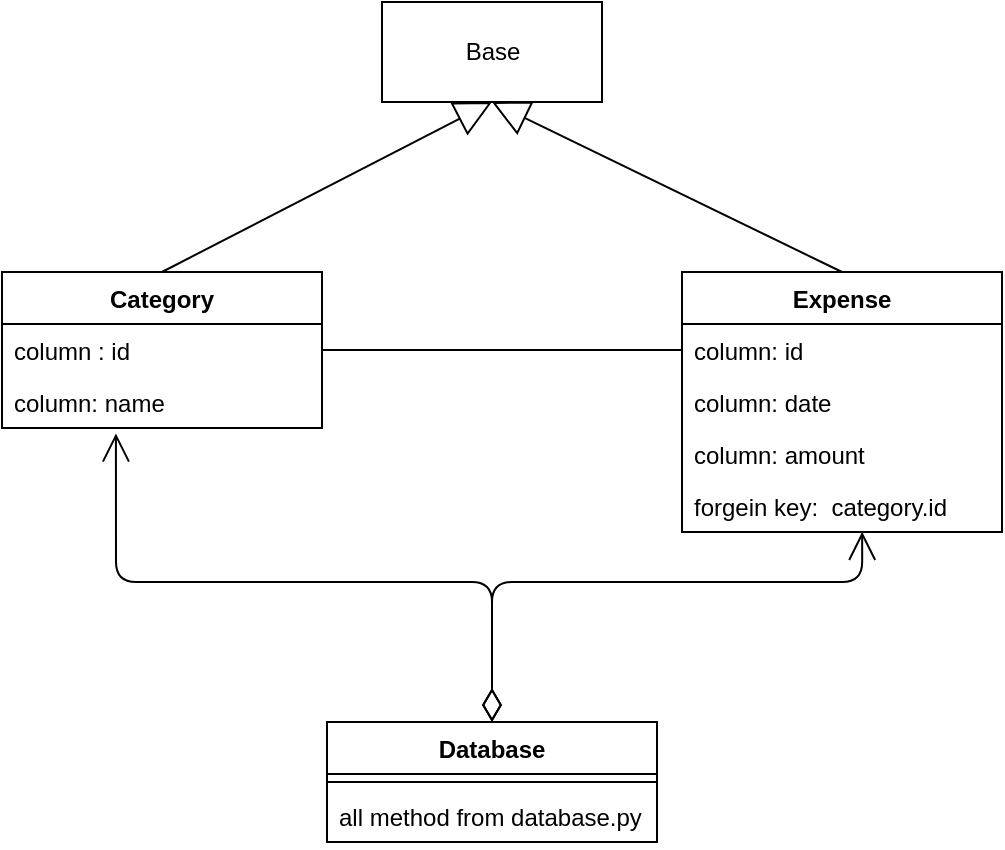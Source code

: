 <mxfile>
    <diagram id="S-O0eXtjrFitN2_y-XVe" name="Page-1">
        <mxGraphModel dx="993" dy="668" grid="1" gridSize="10" guides="1" tooltips="1" connect="1" arrows="1" fold="1" page="1" pageScale="1" pageWidth="1100" pageHeight="850" math="0" shadow="0">
            <root>
                <mxCell id="0"/>
                <mxCell id="1" parent="0"/>
                <mxCell id="2" value="Category" style="swimlane;fontStyle=1;align=center;verticalAlign=top;childLayout=stackLayout;horizontal=1;startSize=26;horizontalStack=0;resizeParent=1;resizeParentMax=0;resizeLast=0;collapsible=1;marginBottom=0;" vertex="1" parent="1">
                    <mxGeometry x="290" y="295" width="160" height="78" as="geometry"/>
                </mxCell>
                <mxCell id="3" value="column : id" style="text;strokeColor=none;fillColor=none;align=left;verticalAlign=top;spacingLeft=4;spacingRight=4;overflow=hidden;rotatable=0;points=[[0,0.5],[1,0.5]];portConstraint=eastwest;" vertex="1" parent="2">
                    <mxGeometry y="26" width="160" height="26" as="geometry"/>
                </mxCell>
                <mxCell id="6" value="column: name" style="text;strokeColor=none;fillColor=none;align=left;verticalAlign=top;spacingLeft=4;spacingRight=4;overflow=hidden;rotatable=0;points=[[0,0.5],[1,0.5]];portConstraint=eastwest;" vertex="1" parent="2">
                    <mxGeometry y="52" width="160" height="26" as="geometry"/>
                </mxCell>
                <mxCell id="7" value="Expense" style="swimlane;fontStyle=1;align=center;verticalAlign=top;childLayout=stackLayout;horizontal=1;startSize=26;horizontalStack=0;resizeParent=1;resizeParentMax=0;resizeLast=0;collapsible=1;marginBottom=0;" vertex="1" parent="1">
                    <mxGeometry x="630" y="295" width="160" height="130" as="geometry"/>
                </mxCell>
                <mxCell id="8" value="column: id" style="text;strokeColor=none;fillColor=none;align=left;verticalAlign=top;spacingLeft=4;spacingRight=4;overflow=hidden;rotatable=0;points=[[0,0.5],[1,0.5]];portConstraint=eastwest;" vertex="1" parent="7">
                    <mxGeometry y="26" width="160" height="26" as="geometry"/>
                </mxCell>
                <mxCell id="12" value="column: date" style="text;strokeColor=none;fillColor=none;align=left;verticalAlign=top;spacingLeft=4;spacingRight=4;overflow=hidden;rotatable=0;points=[[0,0.5],[1,0.5]];portConstraint=eastwest;" vertex="1" parent="7">
                    <mxGeometry y="52" width="160" height="26" as="geometry"/>
                </mxCell>
                <mxCell id="13" value="column: amount" style="text;strokeColor=none;fillColor=none;align=left;verticalAlign=top;spacingLeft=4;spacingRight=4;overflow=hidden;rotatable=0;points=[[0,0.5],[1,0.5]];portConstraint=eastwest;" vertex="1" parent="7">
                    <mxGeometry y="78" width="160" height="26" as="geometry"/>
                </mxCell>
                <mxCell id="15" value="forgein key:  category.id" style="text;strokeColor=none;fillColor=none;align=left;verticalAlign=top;spacingLeft=4;spacingRight=4;overflow=hidden;rotatable=0;points=[[0,0.5],[1,0.5]];portConstraint=eastwest;" vertex="1" parent="7">
                    <mxGeometry y="104" width="160" height="26" as="geometry"/>
                </mxCell>
                <mxCell id="19" value="Base" style="html=1;" vertex="1" parent="1">
                    <mxGeometry x="480" y="160" width="110" height="50" as="geometry"/>
                </mxCell>
                <mxCell id="21" value="" style="endArrow=block;endSize=16;endFill=0;html=1;exitX=0.5;exitY=0;exitDx=0;exitDy=0;entryX=0.5;entryY=1;entryDx=0;entryDy=0;" edge="1" parent="1" source="2" target="19">
                    <mxGeometry width="160" relative="1" as="geometry">
                        <mxPoint x="370" y="250" as="sourcePoint"/>
                        <mxPoint x="530" y="250" as="targetPoint"/>
                    </mxGeometry>
                </mxCell>
                <mxCell id="23" value="" style="endArrow=none;html=1;edgeStyle=orthogonalEdgeStyle;exitX=1;exitY=0.5;exitDx=0;exitDy=0;entryX=0;entryY=0.5;entryDx=0;entryDy=0;" edge="1" parent="1" source="3" target="8">
                    <mxGeometry relative="1" as="geometry">
                        <mxPoint x="460" y="340" as="sourcePoint"/>
                        <mxPoint x="620" y="340" as="targetPoint"/>
                    </mxGeometry>
                </mxCell>
                <mxCell id="26" value="" style="endArrow=block;endSize=16;endFill=0;html=1;exitX=0.5;exitY=0;exitDx=0;exitDy=0;entryX=0.5;entryY=1;entryDx=0;entryDy=0;" edge="1" parent="1" source="7" target="19">
                    <mxGeometry width="160" relative="1" as="geometry">
                        <mxPoint x="380" y="305" as="sourcePoint"/>
                        <mxPoint x="545" y="220" as="targetPoint"/>
                    </mxGeometry>
                </mxCell>
                <mxCell id="27" value="Database" style="swimlane;fontStyle=1;align=center;verticalAlign=top;childLayout=stackLayout;horizontal=1;startSize=26;horizontalStack=0;resizeParent=1;resizeParentMax=0;resizeLast=0;collapsible=1;marginBottom=0;" vertex="1" parent="1">
                    <mxGeometry x="452.5" y="520" width="165" height="60" as="geometry"/>
                </mxCell>
                <mxCell id="29" value="" style="line;strokeWidth=1;fillColor=none;align=left;verticalAlign=middle;spacingTop=-1;spacingLeft=3;spacingRight=3;rotatable=0;labelPosition=right;points=[];portConstraint=eastwest;strokeColor=inherit;" vertex="1" parent="27">
                    <mxGeometry y="26" width="165" height="8" as="geometry"/>
                </mxCell>
                <mxCell id="30" value="all method from database.py" style="text;strokeColor=none;fillColor=none;align=left;verticalAlign=top;spacingLeft=4;spacingRight=4;overflow=hidden;rotatable=0;points=[[0,0.5],[1,0.5]];portConstraint=eastwest;" vertex="1" parent="27">
                    <mxGeometry y="34" width="165" height="26" as="geometry"/>
                </mxCell>
                <mxCell id="31" value="" style="endArrow=open;html=1;endSize=12;startArrow=diamondThin;startSize=14;startFill=0;edgeStyle=orthogonalEdgeStyle;align=left;verticalAlign=bottom;exitX=0.5;exitY=0;exitDx=0;exitDy=0;entryX=0.563;entryY=0.995;entryDx=0;entryDy=0;entryPerimeter=0;" edge="1" parent="1" source="27" target="15">
                    <mxGeometry x="-0.754" y="35" relative="1" as="geometry">
                        <mxPoint x="520" y="440" as="sourcePoint"/>
                        <mxPoint x="680" y="440" as="targetPoint"/>
                        <Array as="points">
                            <mxPoint x="535" y="450"/>
                            <mxPoint x="720" y="450"/>
                        </Array>
                        <mxPoint as="offset"/>
                    </mxGeometry>
                </mxCell>
                <mxCell id="33" value="" style="endArrow=open;html=1;endSize=12;startArrow=diamondThin;startSize=14;startFill=0;edgeStyle=orthogonalEdgeStyle;align=left;verticalAlign=bottom;exitX=0.5;exitY=0;exitDx=0;exitDy=0;entryX=0.356;entryY=1.104;entryDx=0;entryDy=0;entryPerimeter=0;" edge="1" parent="1" source="27" target="6">
                    <mxGeometry x="-0.754" y="35" relative="1" as="geometry">
                        <mxPoint x="545" y="520" as="sourcePoint"/>
                        <mxPoint x="730" y="435" as="targetPoint"/>
                        <Array as="points">
                            <mxPoint x="535" y="450"/>
                            <mxPoint x="347" y="450"/>
                        </Array>
                        <mxPoint as="offset"/>
                    </mxGeometry>
                </mxCell>
            </root>
        </mxGraphModel>
    </diagram>
</mxfile>